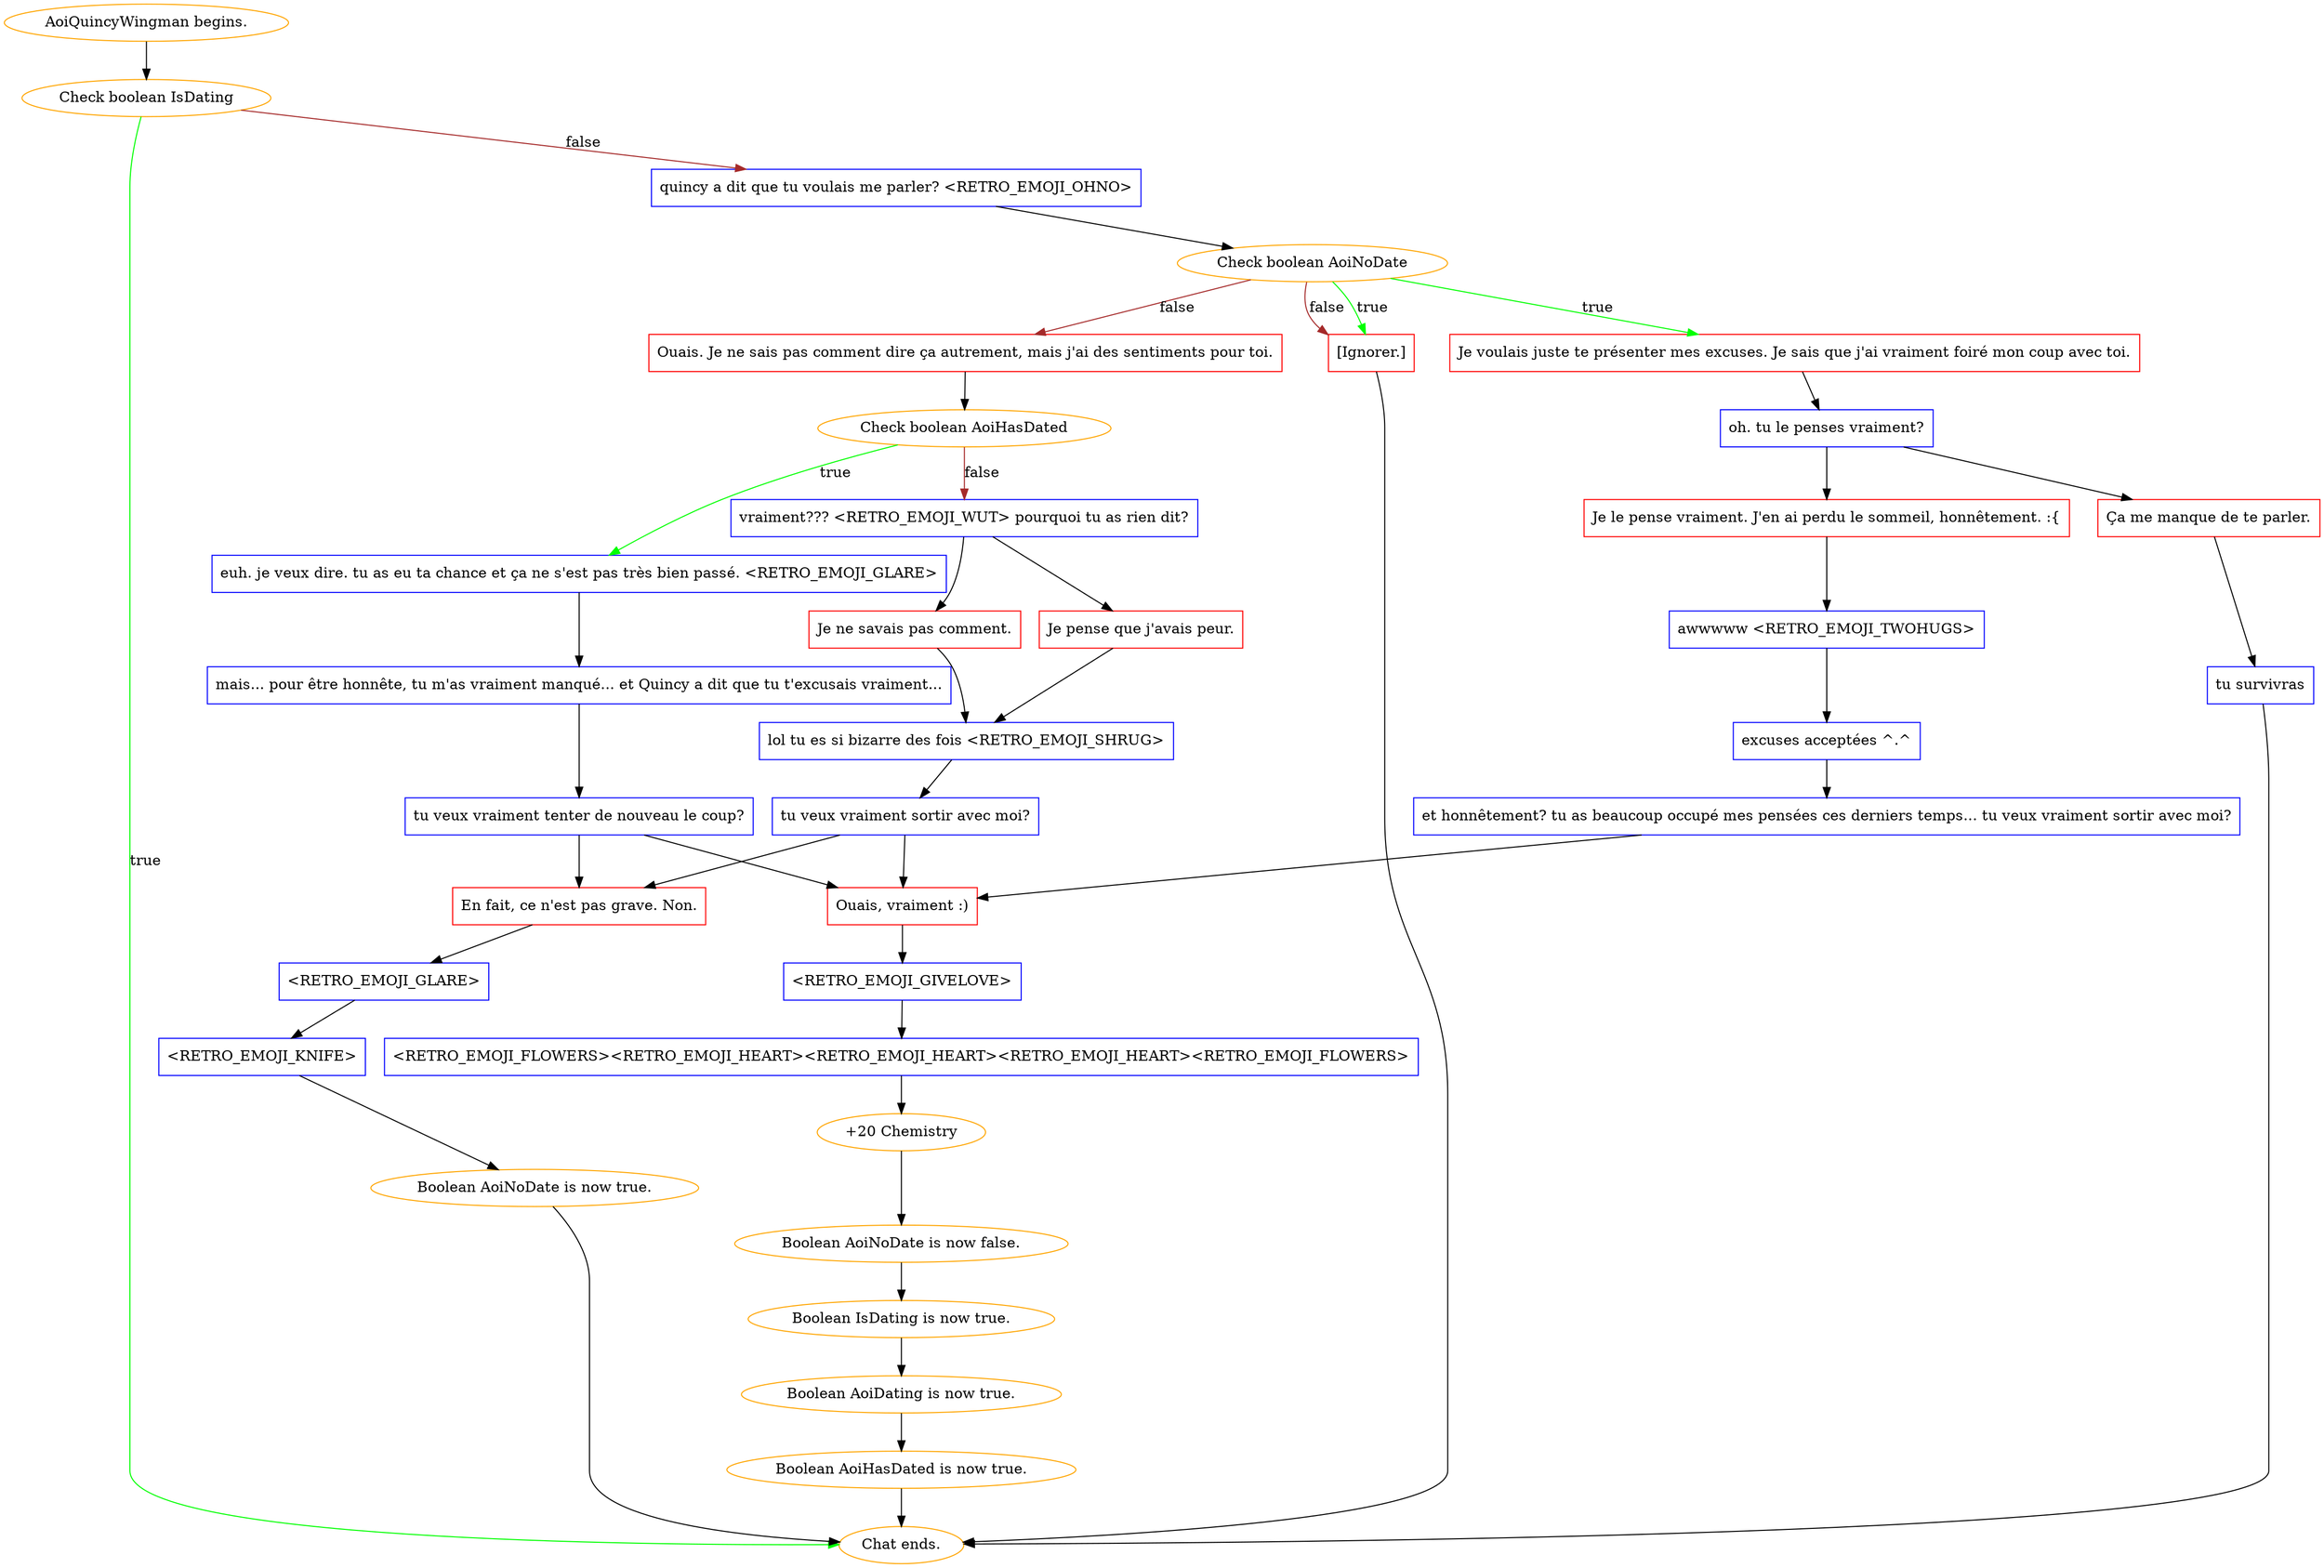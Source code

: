 digraph {
	"AoiQuincyWingman begins." [color=orange];
		"AoiQuincyWingman begins." -> j4275867195;
	j4275867195 [label="Check boolean IsDating",color=orange];
		j4275867195 -> "Chat ends." [label=true,color=green];
		j4275867195 -> j1461753520 [label=false,color=brown];
	"Chat ends." [color=orange];
	j1461753520 [label="quincy a dit que tu voulais me parler? <RETRO_EMOJI_OHNO>",shape=box,color=blue];
		j1461753520 -> j1671287374;
	j1671287374 [label="Check boolean AoiNoDate",color=orange];
		j1671287374 -> j1668049670 [label=true,color=green];
		j1671287374 -> j3055069876 [label=true,color=green];
		j1671287374 -> j3228761465 [label=false,color=brown];
		j1671287374 -> j3055069876 [label=false,color=brown];
	j1668049670 [label="Je voulais juste te présenter mes excuses. Je sais que j'ai vraiment foiré mon coup avec toi.",shape=box,color=red];
		j1668049670 -> j2561917573;
	j3055069876 [label="[Ignorer.]",shape=box,color=red];
		j3055069876 -> "Chat ends.";
	j3228761465 [label="Ouais. Je ne sais pas comment dire ça autrement, mais j'ai des sentiments pour toi.",shape=box,color=red];
		j3228761465 -> j706442450;
	j2561917573 [label="oh. tu le penses vraiment?",shape=box,color=blue];
		j2561917573 -> j318573341;
		j2561917573 -> j458535866;
	j706442450 [label="Check boolean AoiHasDated",color=orange];
		j706442450 -> j3726797350 [label=true,color=green];
		j706442450 -> j781566502 [label=false,color=brown];
	j318573341 [label="Ça me manque de te parler.",shape=box,color=red];
		j318573341 -> j2726103648;
	j458535866 [label="Je le pense vraiment. J'en ai perdu le sommeil, honnêtement. :{",shape=box,color=red];
		j458535866 -> j3895344461;
	j3726797350 [label="euh. je veux dire. tu as eu ta chance et ça ne s'est pas très bien passé. <RETRO_EMOJI_GLARE>",shape=box,color=blue];
		j3726797350 -> j2487162177;
	j781566502 [label="vraiment??? <RETRO_EMOJI_WUT> pourquoi tu as rien dit?",shape=box,color=blue];
		j781566502 -> j959380407;
		j781566502 -> j1327179364;
	j2726103648 [label="tu survivras",shape=box,color=blue];
		j2726103648 -> "Chat ends.";
	j3895344461 [label="awwwww <RETRO_EMOJI_TWOHUGS>",shape=box,color=blue];
		j3895344461 -> j4227883636;
	j2487162177 [label="mais... pour être honnête, tu m'as vraiment manqué... et Quincy a dit que tu t'excusais vraiment...",shape=box,color=blue];
		j2487162177 -> j3582808902;
	j959380407 [label="Je ne savais pas comment.",shape=box,color=red];
		j959380407 -> j170325120;
	j1327179364 [label="Je pense que j'avais peur.",shape=box,color=red];
		j1327179364 -> j170325120;
	j4227883636 [label="excuses acceptées ^.^",shape=box,color=blue];
		j4227883636 -> j3481247712;
	j3582808902 [label="tu veux vraiment tenter de nouveau le coup?",shape=box,color=blue];
		j3582808902 -> j308274362;
		j3582808902 -> j2150238650;
	j170325120 [label="lol tu es si bizarre des fois <RETRO_EMOJI_SHRUG>",shape=box,color=blue];
		j170325120 -> j2800884679;
	j3481247712 [label="et honnêtement? tu as beaucoup occupé mes pensées ces derniers temps... tu veux vraiment sortir avec moi?",shape=box,color=blue];
		j3481247712 -> j2150238650;
	j308274362 [label="En fait, ce n'est pas grave. Non.",shape=box,color=red];
		j308274362 -> j3352843875;
	j2150238650 [label="Ouais, vraiment :)",shape=box,color=red];
		j2150238650 -> j3886539754;
	j2800884679 [label="tu veux vraiment sortir avec moi?",shape=box,color=blue];
		j2800884679 -> j308274362;
		j2800884679 -> j2150238650;
	j3352843875 [label="<RETRO_EMOJI_GLARE>",shape=box,color=blue];
		j3352843875 -> j2157777942;
	j3886539754 [label="<RETRO_EMOJI_GIVELOVE>",shape=box,color=blue];
		j3886539754 -> j3987177565;
	j2157777942 [label="<RETRO_EMOJI_KNIFE>",shape=box,color=blue];
		j2157777942 -> j4121660697;
	j3987177565 [label="<RETRO_EMOJI_FLOWERS><RETRO_EMOJI_HEART><RETRO_EMOJI_HEART><RETRO_EMOJI_HEART><RETRO_EMOJI_FLOWERS>",shape=box,color=blue];
		j3987177565 -> j4188135732;
	j4121660697 [label="Boolean AoiNoDate is now true.",color=orange];
		j4121660697 -> "Chat ends.";
	j4188135732 [label="+20 Chemistry",color=orange];
		j4188135732 -> j3778535093;
	j3778535093 [label="Boolean AoiNoDate is now false.",color=orange];
		j3778535093 -> j823539306;
	j823539306 [label="Boolean IsDating is now true.",color=orange];
		j823539306 -> j3427397763;
	j3427397763 [label="Boolean AoiDating is now true.",color=orange];
		j3427397763 -> j2702152868;
	j2702152868 [label="Boolean AoiHasDated is now true.",color=orange];
		j2702152868 -> "Chat ends.";
}